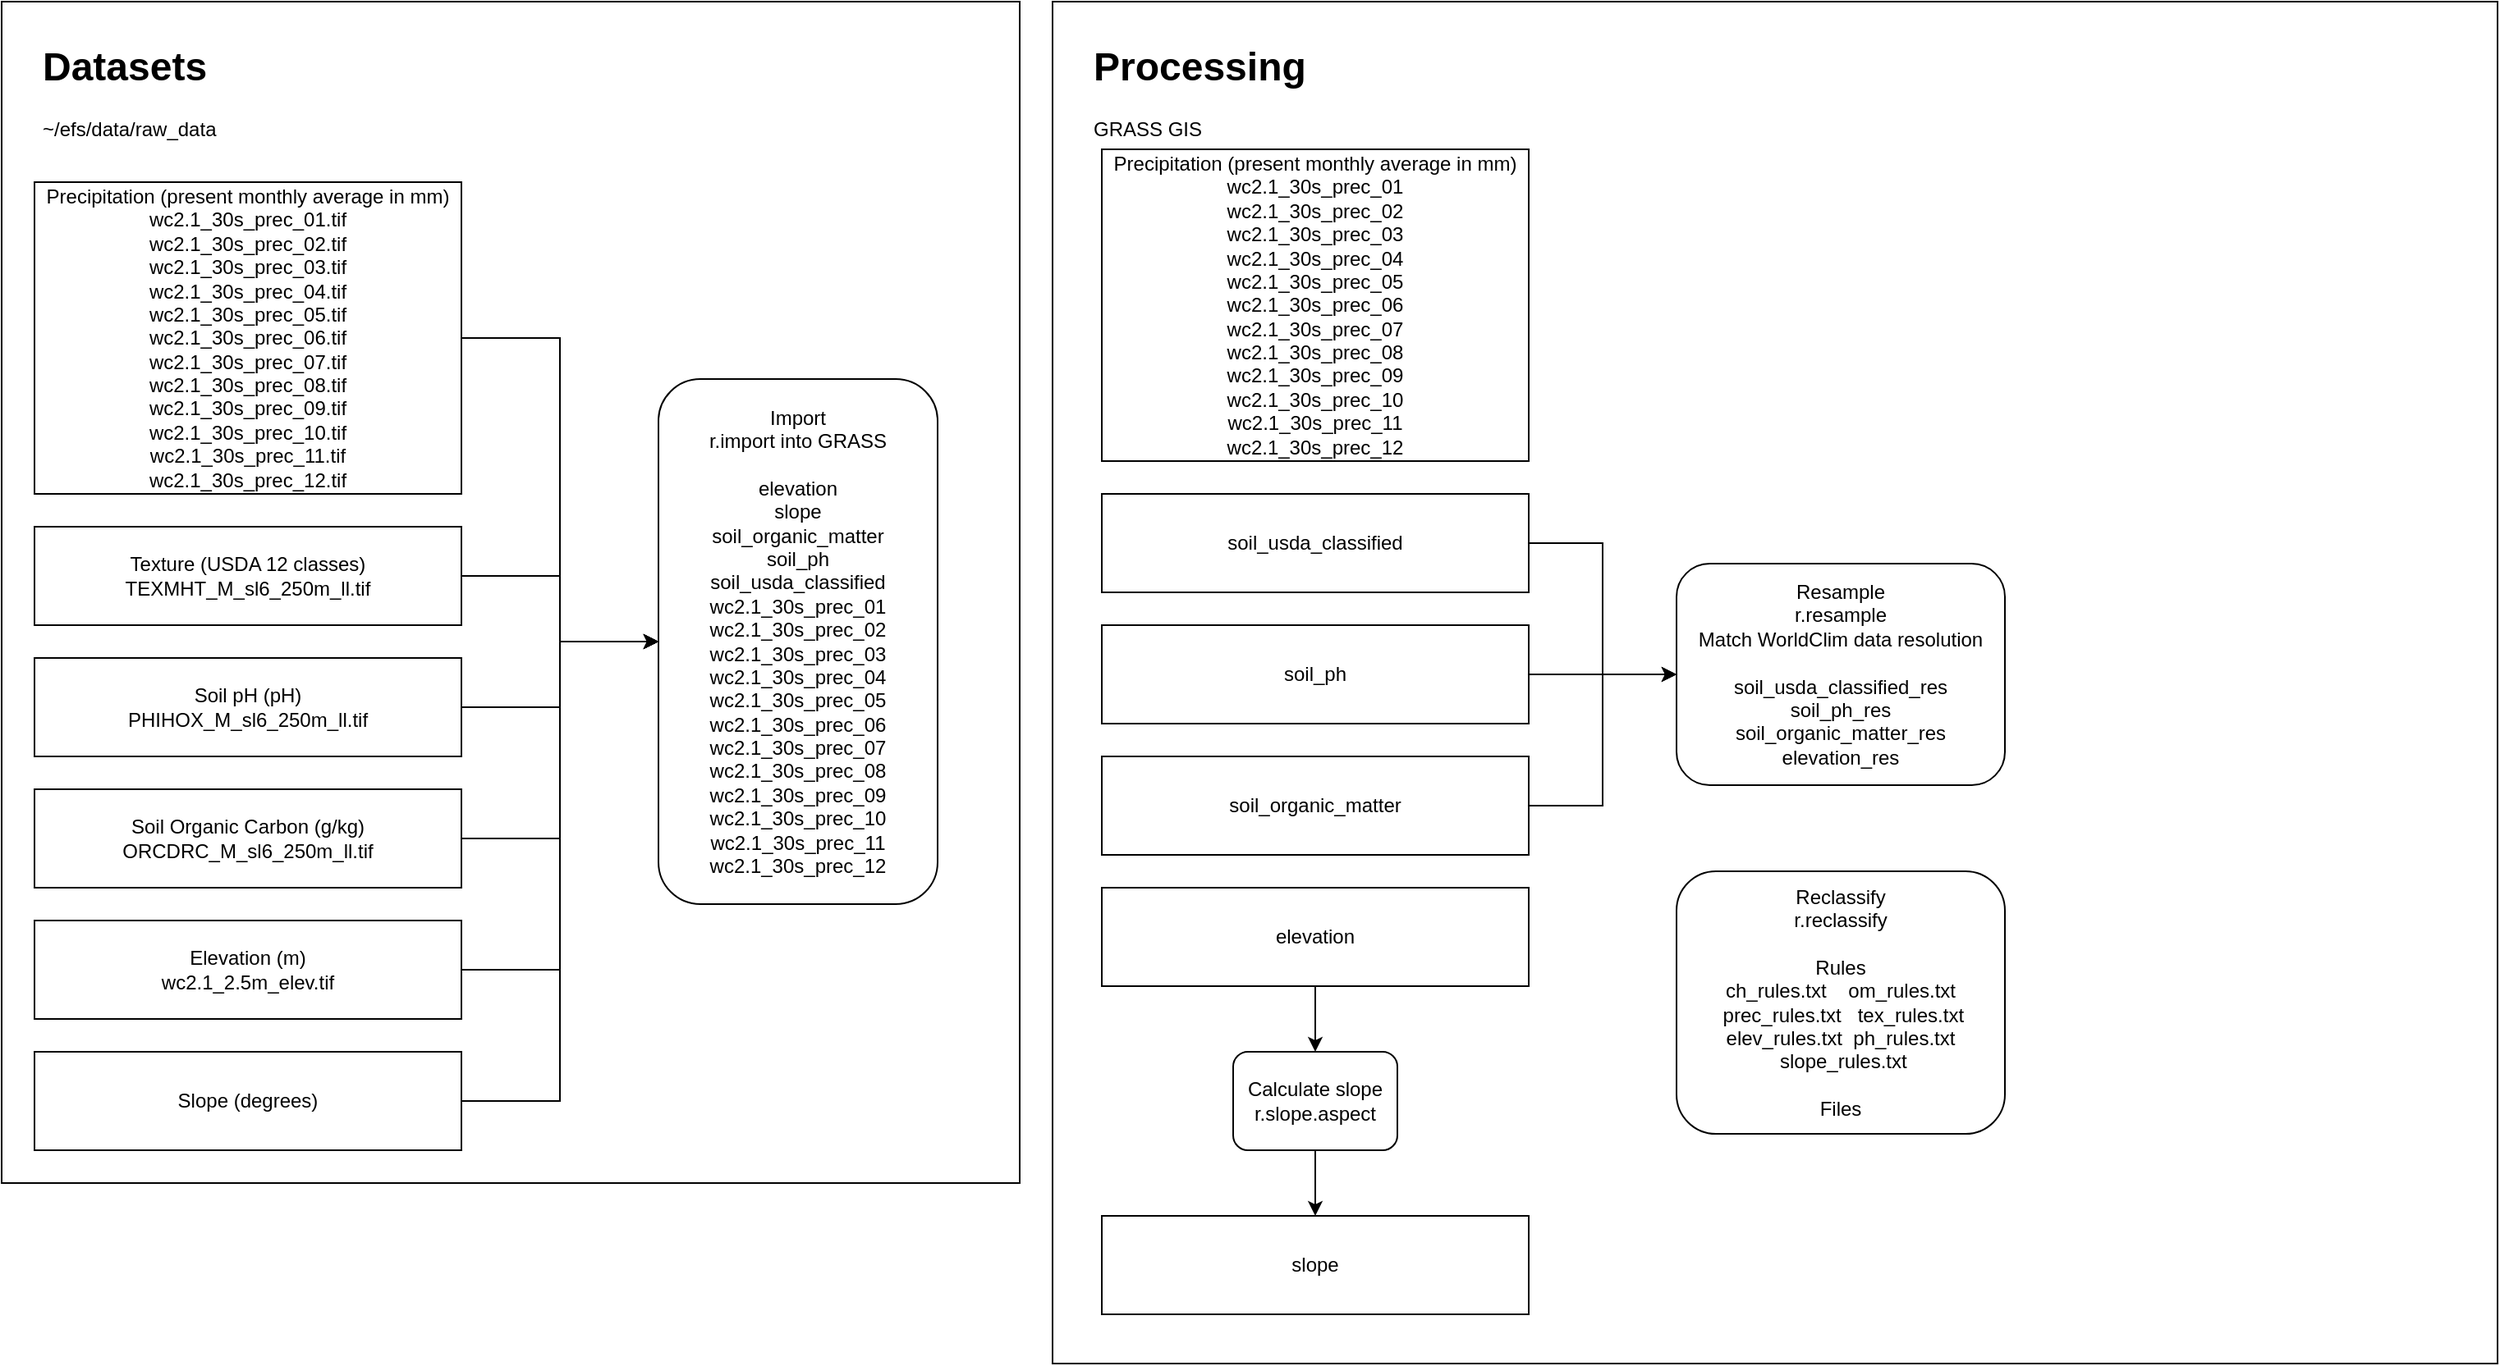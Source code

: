 <mxfile version="16.6.6" type="github">
  <diagram id="x2TIR3rb8K0Ldml0S2W9" name="Page-1">
    <mxGraphModel dx="946" dy="620" grid="1" gridSize="10" guides="1" tooltips="1" connect="1" arrows="1" fold="1" page="1" pageScale="2" pageWidth="850" pageHeight="1100" math="0" shadow="0">
      <root>
        <mxCell id="0" />
        <mxCell id="1" parent="0" />
        <mxCell id="LWzhJ8rB8lUzYYooP--Z-15" value="" style="rounded=0;whiteSpace=wrap;html=1;" parent="1" vertex="1">
          <mxGeometry x="800" y="120" width="880" height="830" as="geometry" />
        </mxCell>
        <mxCell id="LWzhJ8rB8lUzYYooP--Z-7" value="" style="rounded=0;whiteSpace=wrap;html=1;" parent="1" vertex="1">
          <mxGeometry x="160" y="120" width="620" height="720" as="geometry" />
        </mxCell>
        <mxCell id="_A3OE0f-5W6X1XhNqCbN-1" style="edgeStyle=orthogonalEdgeStyle;rounded=0;orthogonalLoop=1;jettySize=auto;html=1;" parent="1" source="LWzhJ8rB8lUzYYooP--Z-2" target="LWzhJ8rB8lUzYYooP--Z-24" edge="1">
          <mxGeometry relative="1" as="geometry" />
        </mxCell>
        <mxCell id="LWzhJ8rB8lUzYYooP--Z-2" value="Precipitation (present monthly average in mm)&lt;br&gt;wc2.1_30s_prec_01.tif&lt;br&gt;wc2.1_30s_prec_02.tif&lt;br&gt;&lt;div&gt;wc2.1_30s_prec_03.tif&lt;/div&gt;&lt;div&gt;wc2.1_30s_prec_04.tif&lt;/div&gt;&lt;div&gt;wc2.1_30s_prec_05.tif&lt;/div&gt;&lt;div&gt;wc2.1_30s_prec_06.tif&lt;/div&gt;&lt;div&gt;wc2.1_30s_prec_07.tif&lt;/div&gt;&lt;div&gt;wc2.1_30s_prec_08.tif&lt;/div&gt;&lt;div&gt;wc2.1_30s_prec_09.tif&lt;/div&gt;&lt;div&gt;wc2.1_30s_prec_10.tif&lt;/div&gt;&lt;div&gt;wc2.1_30s_prec_11.tif&lt;/div&gt;&lt;div&gt;wc2.1_30s_prec_12.tif&lt;/div&gt;" style="rounded=0;whiteSpace=wrap;html=1;" parent="1" vertex="1">
          <mxGeometry x="180" y="230" width="260" height="190" as="geometry" />
        </mxCell>
        <mxCell id="_A3OE0f-5W6X1XhNqCbN-6" style="edgeStyle=orthogonalEdgeStyle;rounded=0;orthogonalLoop=1;jettySize=auto;html=1;exitX=1;exitY=0.5;exitDx=0;exitDy=0;entryX=0;entryY=0.5;entryDx=0;entryDy=0;" parent="1" source="LWzhJ8rB8lUzYYooP--Z-4" target="LWzhJ8rB8lUzYYooP--Z-24" edge="1">
          <mxGeometry relative="1" as="geometry" />
        </mxCell>
        <mxCell id="LWzhJ8rB8lUzYYooP--Z-4" value="Elevation (m)&lt;br&gt;wc2.1_2.5m_elev.tif" style="rounded=0;whiteSpace=wrap;html=1;" parent="1" vertex="1">
          <mxGeometry x="180" y="680" width="260" height="60" as="geometry" />
        </mxCell>
        <mxCell id="LWzhJ8rB8lUzYYooP--Z-6" value="&lt;h1&gt;Datasets&lt;/h1&gt;&lt;p&gt;~/efs/data/raw_data&lt;/p&gt;" style="text;html=1;strokeColor=none;fillColor=none;spacing=5;spacingTop=-20;whiteSpace=wrap;overflow=hidden;rounded=0;" parent="1" vertex="1">
          <mxGeometry x="180" y="140" width="190" height="70" as="geometry" />
        </mxCell>
        <mxCell id="_A3OE0f-5W6X1XhNqCbN-2" style="edgeStyle=orthogonalEdgeStyle;rounded=0;orthogonalLoop=1;jettySize=auto;html=1;" parent="1" source="LWzhJ8rB8lUzYYooP--Z-8" target="LWzhJ8rB8lUzYYooP--Z-24" edge="1">
          <mxGeometry relative="1" as="geometry" />
        </mxCell>
        <mxCell id="LWzhJ8rB8lUzYYooP--Z-8" value="Texture (USDA 12 classes)&lt;br&gt;TEXMHT_M_sl6_250m_ll.tif" style="rounded=0;whiteSpace=wrap;html=1;" parent="1" vertex="1">
          <mxGeometry x="180" y="440" width="260" height="60" as="geometry" />
        </mxCell>
        <mxCell id="_A3OE0f-5W6X1XhNqCbN-3" style="edgeStyle=orthogonalEdgeStyle;rounded=0;orthogonalLoop=1;jettySize=auto;html=1;" parent="1" source="LWzhJ8rB8lUzYYooP--Z-9" target="LWzhJ8rB8lUzYYooP--Z-24" edge="1">
          <mxGeometry relative="1" as="geometry" />
        </mxCell>
        <mxCell id="LWzhJ8rB8lUzYYooP--Z-9" value="Soil pH (pH)&lt;br&gt;PHIHOX_M_sl6_250m_ll.tif" style="rounded=0;whiteSpace=wrap;html=1;fontColor=#000000;" parent="1" vertex="1">
          <mxGeometry x="180" y="520" width="260" height="60" as="geometry" />
        </mxCell>
        <mxCell id="_A3OE0f-5W6X1XhNqCbN-4" style="edgeStyle=orthogonalEdgeStyle;rounded=0;orthogonalLoop=1;jettySize=auto;html=1;entryX=0;entryY=0.5;entryDx=0;entryDy=0;" parent="1" source="LWzhJ8rB8lUzYYooP--Z-10" target="LWzhJ8rB8lUzYYooP--Z-24" edge="1">
          <mxGeometry relative="1" as="geometry" />
        </mxCell>
        <mxCell id="LWzhJ8rB8lUzYYooP--Z-10" value="Soil Organic Carbon (g/kg)&lt;br&gt;ORCDRC_M_sl6_250m_ll.tif" style="rounded=0;whiteSpace=wrap;html=1;fontColor=#000000;" parent="1" vertex="1">
          <mxGeometry x="180" y="600" width="260" height="60" as="geometry" />
        </mxCell>
        <mxCell id="_A3OE0f-5W6X1XhNqCbN-7" style="edgeStyle=orthogonalEdgeStyle;rounded=0;orthogonalLoop=1;jettySize=auto;html=1;entryX=0;entryY=0.5;entryDx=0;entryDy=0;" parent="1" source="LWzhJ8rB8lUzYYooP--Z-11" target="LWzhJ8rB8lUzYYooP--Z-24" edge="1">
          <mxGeometry relative="1" as="geometry" />
        </mxCell>
        <mxCell id="LWzhJ8rB8lUzYYooP--Z-11" value="Slope (degrees)" style="rounded=0;whiteSpace=wrap;html=1;" parent="1" vertex="1">
          <mxGeometry x="180" y="760" width="260" height="60" as="geometry" />
        </mxCell>
        <mxCell id="_A3OE0f-5W6X1XhNqCbN-15" style="edgeStyle=orthogonalEdgeStyle;rounded=0;orthogonalLoop=1;jettySize=auto;html=1;" parent="1" source="LWzhJ8rB8lUzYYooP--Z-12" target="_A3OE0f-5W6X1XhNqCbN-13" edge="1">
          <mxGeometry relative="1" as="geometry" />
        </mxCell>
        <mxCell id="LWzhJ8rB8lUzYYooP--Z-12" value="Calculate slope&lt;br&gt;r.slope.aspect" style="rounded=1;whiteSpace=wrap;html=1;fontColor=#000000;" parent="1" vertex="1">
          <mxGeometry x="910" y="760" width="100" height="60" as="geometry" />
        </mxCell>
        <mxCell id="LWzhJ8rB8lUzYYooP--Z-16" value="&lt;h1&gt;Processing&lt;/h1&gt;&lt;p&gt;GRASS GIS&lt;/p&gt;" style="text;html=1;strokeColor=none;fillColor=none;spacing=5;spacingTop=-20;whiteSpace=wrap;overflow=hidden;rounded=0;" parent="1" vertex="1">
          <mxGeometry x="820" y="140" width="190" height="70" as="geometry" />
        </mxCell>
        <mxCell id="LWzhJ8rB8lUzYYooP--Z-19" value="Resample&lt;br&gt;r.resample&lt;br&gt;Match WorldClim data resolution&lt;br&gt;&lt;br&gt;soil_usda_classified_res&lt;br&gt;soil_ph_res&lt;br&gt;soil_organic_matter_res&lt;br&gt;elevation_res" style="rounded=1;whiteSpace=wrap;html=1;fontColor=#000000;" parent="1" vertex="1">
          <mxGeometry x="1180" y="462.5" width="200" height="135" as="geometry" />
        </mxCell>
        <mxCell id="LWzhJ8rB8lUzYYooP--Z-24" value="&lt;span&gt;Import&lt;/span&gt;&lt;br&gt;&lt;span&gt;r.import into GRASS&lt;/span&gt;&lt;br&gt;&lt;br&gt;&lt;div&gt;elevation&lt;/div&gt;&lt;div&gt;slope&lt;/div&gt;&lt;div&gt;soil_organic_matter&lt;/div&gt;&lt;div&gt;soil_ph&lt;/div&gt;&lt;div&gt;soil_usda_classified&lt;/div&gt;&lt;div&gt;wc2.1_30s_prec_01&lt;/div&gt;&lt;div&gt;wc2.1_30s_prec_02&lt;/div&gt;&lt;div&gt;wc2.1_30s_prec_03&lt;/div&gt;&lt;div&gt;wc2.1_30s_prec_04&lt;/div&gt;&lt;div&gt;wc2.1_30s_prec_05&lt;/div&gt;&lt;div&gt;wc2.1_30s_prec_06&lt;/div&gt;&lt;div&gt;wc2.1_30s_prec_07&lt;/div&gt;&lt;div&gt;wc2.1_30s_prec_08&lt;/div&gt;&lt;div&gt;wc2.1_30s_prec_09&lt;/div&gt;&lt;div&gt;wc2.1_30s_prec_10&lt;/div&gt;&lt;div&gt;wc2.1_30s_prec_11&lt;/div&gt;&lt;div&gt;wc2.1_30s_prec_12&lt;/div&gt;" style="rounded=1;whiteSpace=wrap;html=1;fontColor=#000000;" parent="1" vertex="1">
          <mxGeometry x="560" y="350" width="170" height="320" as="geometry" />
        </mxCell>
        <mxCell id="_A3OE0f-5W6X1XhNqCbN-8" value="Precipitation (present monthly average in mm)&lt;br&gt;wc2.1_30s_prec_01&lt;br&gt;wc2.1_30s_prec_02&lt;br&gt;&lt;div&gt;wc2.1_30s_prec_03&lt;/div&gt;&lt;div&gt;wc2.1_30s_prec_04&lt;/div&gt;&lt;div&gt;wc2.1_30s_prec_05&lt;/div&gt;&lt;div&gt;wc2.1_30s_prec_06&lt;/div&gt;&lt;div&gt;wc2.1_30s_prec_07&lt;/div&gt;&lt;div&gt;wc2.1_30s_prec_08&lt;/div&gt;&lt;div&gt;wc2.1_30s_prec_09&lt;/div&gt;&lt;div&gt;wc2.1_30s_prec_10&lt;/div&gt;&lt;div&gt;wc2.1_30s_prec_11&lt;/div&gt;&lt;div&gt;wc2.1_30s_prec_12&lt;/div&gt;" style="rounded=0;whiteSpace=wrap;html=1;" parent="1" vertex="1">
          <mxGeometry x="830" y="210" width="260" height="190" as="geometry" />
        </mxCell>
        <mxCell id="_A3OE0f-5W6X1XhNqCbN-14" style="edgeStyle=orthogonalEdgeStyle;rounded=0;orthogonalLoop=1;jettySize=auto;html=1;" parent="1" source="_A3OE0f-5W6X1XhNqCbN-9" target="LWzhJ8rB8lUzYYooP--Z-12" edge="1">
          <mxGeometry relative="1" as="geometry" />
        </mxCell>
        <mxCell id="_A3OE0f-5W6X1XhNqCbN-9" value="elevation" style="rounded=0;whiteSpace=wrap;html=1;" parent="1" vertex="1">
          <mxGeometry x="830" y="660" width="260" height="60" as="geometry" />
        </mxCell>
        <mxCell id="_A3OE0f-5W6X1XhNqCbN-18" style="edgeStyle=orthogonalEdgeStyle;rounded=0;orthogonalLoop=1;jettySize=auto;html=1;entryX=0;entryY=0.5;entryDx=0;entryDy=0;" parent="1" source="_A3OE0f-5W6X1XhNqCbN-10" target="LWzhJ8rB8lUzYYooP--Z-19" edge="1">
          <mxGeometry relative="1" as="geometry" />
        </mxCell>
        <mxCell id="_A3OE0f-5W6X1XhNqCbN-10" value="soil_usda_classified" style="rounded=0;whiteSpace=wrap;html=1;" parent="1" vertex="1">
          <mxGeometry x="830" y="420" width="260" height="60" as="geometry" />
        </mxCell>
        <mxCell id="_A3OE0f-5W6X1XhNqCbN-19" style="edgeStyle=orthogonalEdgeStyle;rounded=0;orthogonalLoop=1;jettySize=auto;html=1;" parent="1" source="_A3OE0f-5W6X1XhNqCbN-11" target="LWzhJ8rB8lUzYYooP--Z-19" edge="1">
          <mxGeometry relative="1" as="geometry" />
        </mxCell>
        <mxCell id="_A3OE0f-5W6X1XhNqCbN-11" value="soil_ph" style="rounded=0;whiteSpace=wrap;html=1;fontColor=#000000;" parent="1" vertex="1">
          <mxGeometry x="830" y="500" width="260" height="60" as="geometry" />
        </mxCell>
        <mxCell id="_A3OE0f-5W6X1XhNqCbN-20" style="edgeStyle=orthogonalEdgeStyle;rounded=0;orthogonalLoop=1;jettySize=auto;html=1;entryX=0;entryY=0.5;entryDx=0;entryDy=0;" parent="1" source="_A3OE0f-5W6X1XhNqCbN-12" target="LWzhJ8rB8lUzYYooP--Z-19" edge="1">
          <mxGeometry relative="1" as="geometry" />
        </mxCell>
        <mxCell id="_A3OE0f-5W6X1XhNqCbN-12" value="soil_organic_matter" style="rounded=0;whiteSpace=wrap;html=1;fontColor=#000000;" parent="1" vertex="1">
          <mxGeometry x="830" y="580" width="260" height="60" as="geometry" />
        </mxCell>
        <mxCell id="_A3OE0f-5W6X1XhNqCbN-13" value="slope" style="rounded=0;whiteSpace=wrap;html=1;" parent="1" vertex="1">
          <mxGeometry x="830" y="860" width="260" height="60" as="geometry" />
        </mxCell>
        <mxCell id="_A3OE0f-5W6X1XhNqCbN-22" value="Reclassify&lt;br&gt;r.reclassify&lt;br&gt;&lt;br&gt;Rules&lt;br&gt;&lt;div&gt;ch_rules.txt &amp;nbsp; &amp;nbsp;om_rules.txt &amp;nbsp;prec_rules.txt &amp;nbsp; tex_rules.txt&lt;/div&gt;&lt;div&gt;elev_rules.txt &amp;nbsp;ph_rules.txt &amp;nbsp;slope_rules.txt&lt;/div&gt;&lt;br&gt;Files&lt;br&gt;" style="rounded=1;whiteSpace=wrap;html=1;" parent="1" vertex="1">
          <mxGeometry x="1180" y="650" width="200" height="160" as="geometry" />
        </mxCell>
      </root>
    </mxGraphModel>
  </diagram>
</mxfile>
